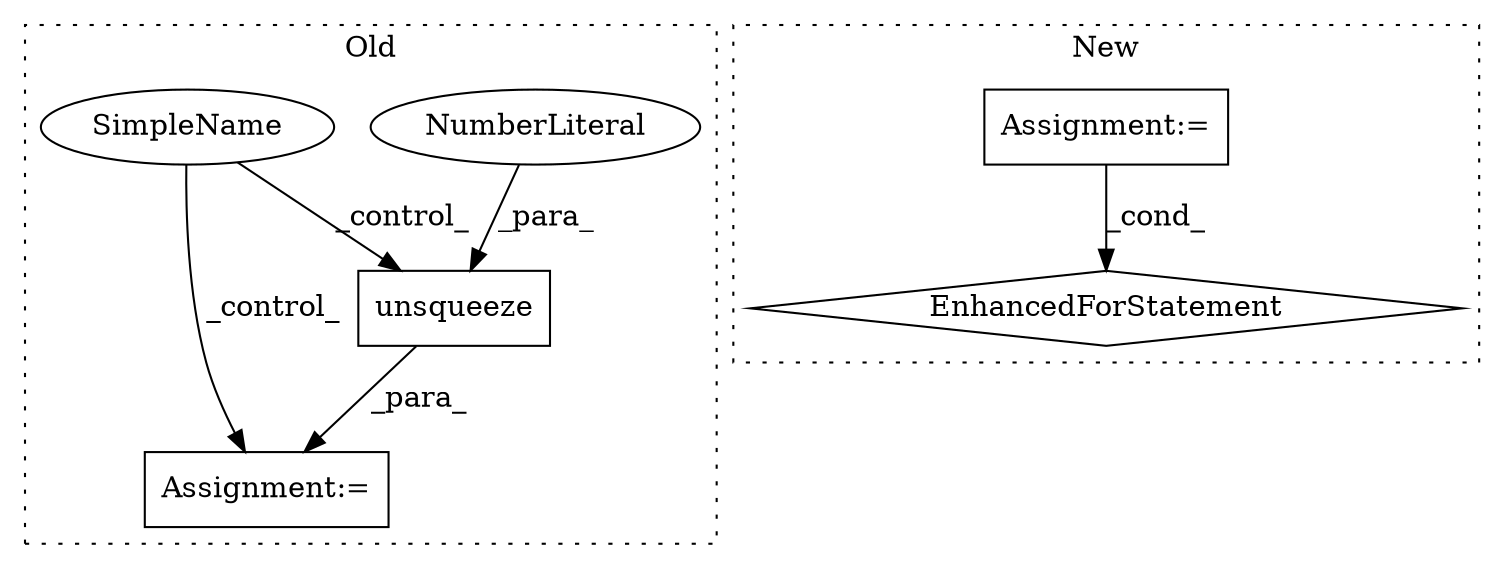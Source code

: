 digraph G {
subgraph cluster0 {
1 [label="unsqueeze" a="32" s="6125,6136" l="10,1" shape="box"];
3 [label="NumberLiteral" a="34" s="6135" l="1" shape="ellipse"];
5 [label="Assignment:=" a="7" s="6117" l="1" shape="box"];
6 [label="SimpleName" a="42" s="" l="" shape="ellipse"];
label = "Old";
style="dotted";
}
subgraph cluster1 {
2 [label="EnhancedForStatement" a="70" s="5677,5765" l="53,2" shape="diamond"];
4 [label="Assignment:=" a="7" s="5677,5765" l="53,2" shape="box"];
label = "New";
style="dotted";
}
1 -> 5 [label="_para_"];
3 -> 1 [label="_para_"];
4 -> 2 [label="_cond_"];
6 -> 1 [label="_control_"];
6 -> 5 [label="_control_"];
}